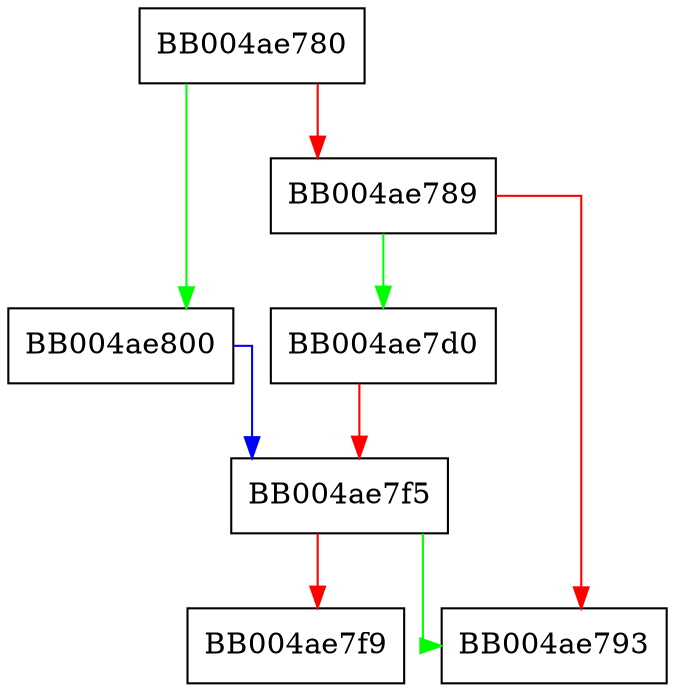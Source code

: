 digraph ossl_quic_init {
  node [shape="box"];
  graph [splines=ortho];
  BB004ae780 -> BB004ae800 [color="green"];
  BB004ae780 -> BB004ae789 [color="red"];
  BB004ae789 -> BB004ae7d0 [color="green"];
  BB004ae789 -> BB004ae793 [color="red"];
  BB004ae7d0 -> BB004ae7f5 [color="red"];
  BB004ae7f5 -> BB004ae793 [color="green"];
  BB004ae7f5 -> BB004ae7f9 [color="red"];
  BB004ae800 -> BB004ae7f5 [color="blue"];
}